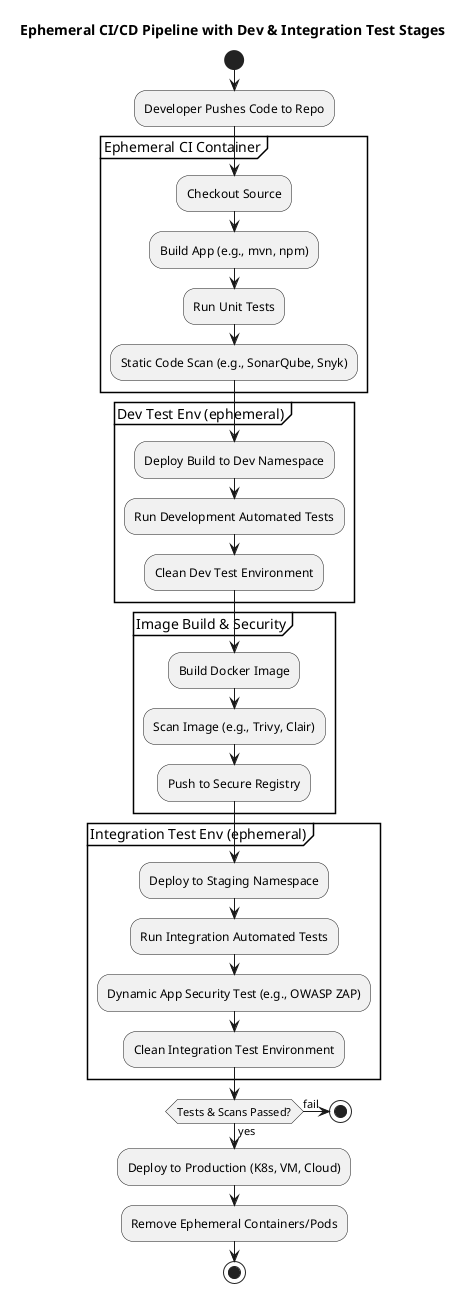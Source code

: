 @startuml
title Ephemeral CI/CD Pipeline with Dev & Integration Test Stages

start

:Developer Pushes Code to Repo;

partition "Ephemeral CI Container" {
  :Checkout Source;
  :Build App (e.g., mvn, npm);
  :Run Unit Tests;
  :Static Code Scan (e.g., SonarQube, Snyk);
}

partition "Dev Test Env (ephemeral)" {
  :Deploy Build to Dev Namespace;
  :Run Development Automated Tests;
  :Clean Dev Test Environment;
}

partition "Image Build & Security" {
  :Build Docker Image;
  :Scan Image (e.g., Trivy, Clair);
  :Push to Secure Registry;
}

partition "Integration Test Env (ephemeral)" {
  :Deploy to Staging Namespace;
  :Run Integration Automated Tests;
  :Dynamic App Security Test (e.g., OWASP ZAP);
  :Clean Integration Test Environment;
}

if (Tests & Scans Passed?) then (yes)
  :Deploy to Production (K8s, VM, Cloud);
else (fail)
  stop
endif

:Remove Ephemeral Containers/Pods;

stop
@enduml
